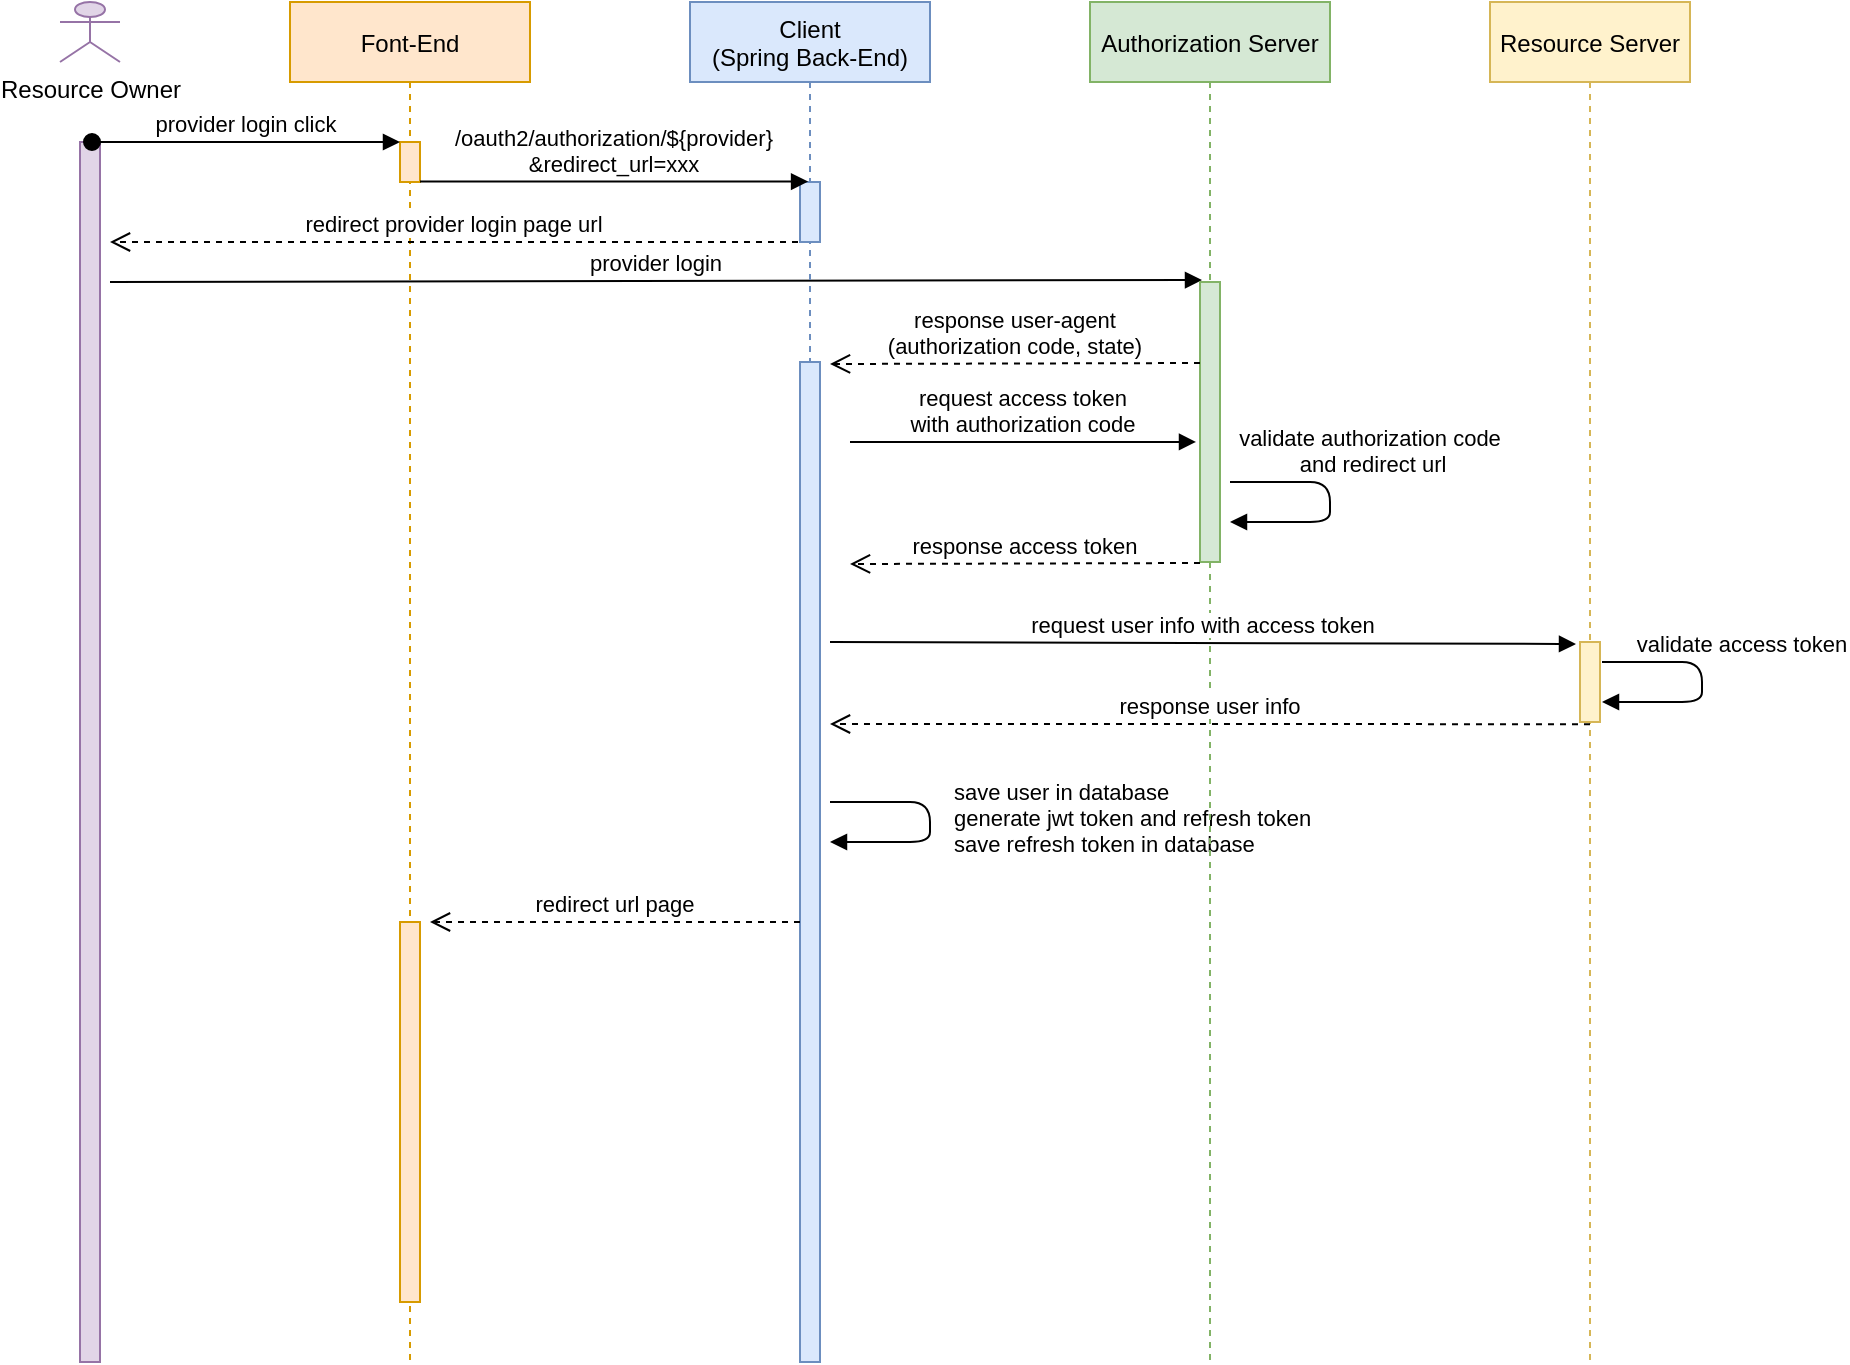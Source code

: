 <mxfile version="15.6.2" type="github">
  <diagram id="kgpKYQtTHZ0yAKxKKP6v" name="Page-1">
    <mxGraphModel dx="1422" dy="762" grid="1" gridSize="10" guides="1" tooltips="1" connect="1" arrows="1" fold="1" page="1" pageScale="1" pageWidth="2339" pageHeight="3300" math="0" shadow="0">
      <root>
        <mxCell id="0" />
        <mxCell id="1" parent="0" />
        <mxCell id="3nuBFxr9cyL0pnOWT2aG-1" value="Font-End" style="shape=umlLifeline;perimeter=lifelinePerimeter;container=1;collapsible=0;recursiveResize=0;rounded=0;shadow=0;strokeWidth=1;fillColor=#ffe6cc;strokeColor=#d79b00;" parent="1" vertex="1">
          <mxGeometry x="240" y="80" width="120" height="680" as="geometry" />
        </mxCell>
        <mxCell id="3nuBFxr9cyL0pnOWT2aG-2" value="" style="points=[];perimeter=orthogonalPerimeter;rounded=0;shadow=0;strokeWidth=1;fillColor=#ffe6cc;strokeColor=#d79b00;" parent="3nuBFxr9cyL0pnOWT2aG-1" vertex="1">
          <mxGeometry x="55" y="70" width="10" height="20" as="geometry" />
        </mxCell>
        <mxCell id="3oJljwZ6atIPU8ikdvkY-13" value="provider login" style="verticalAlign=bottom;endArrow=block;shadow=0;strokeWidth=1;entryX=0.1;entryY=-0.007;entryDx=0;entryDy=0;entryPerimeter=0;" parent="3nuBFxr9cyL0pnOWT2aG-1" target="3oJljwZ6atIPU8ikdvkY-14" edge="1">
          <mxGeometry relative="1" as="geometry">
            <mxPoint x="-90" y="140.0" as="sourcePoint" />
            <mxPoint x="450" y="140" as="targetPoint" />
          </mxGeometry>
        </mxCell>
        <mxCell id="3oJljwZ6atIPU8ikdvkY-26" value="" style="points=[];perimeter=orthogonalPerimeter;rounded=0;shadow=0;strokeWidth=1;fillColor=#ffe6cc;strokeColor=#d79b00;" parent="3nuBFxr9cyL0pnOWT2aG-1" vertex="1">
          <mxGeometry x="55" y="460" width="10" height="190" as="geometry" />
        </mxCell>
        <mxCell id="3nuBFxr9cyL0pnOWT2aG-7" value="redirect provider login page url" style="verticalAlign=bottom;endArrow=open;dashed=1;endSize=8;shadow=0;strokeWidth=1;exitX=-0.1;exitY=0.5;exitDx=0;exitDy=0;exitPerimeter=0;" parent="3nuBFxr9cyL0pnOWT2aG-1" edge="1">
          <mxGeometry relative="1" as="geometry">
            <mxPoint x="-90" y="120" as="targetPoint" />
            <mxPoint x="254" y="120" as="sourcePoint" />
          </mxGeometry>
        </mxCell>
        <mxCell id="3nuBFxr9cyL0pnOWT2aG-5" value="Client&#xa;(Spring Back-End)" style="shape=umlLifeline;perimeter=lifelinePerimeter;container=1;collapsible=0;recursiveResize=0;rounded=0;shadow=0;strokeWidth=1;fillColor=#dae8fc;strokeColor=#6c8ebf;" parent="1" vertex="1">
          <mxGeometry x="440" y="80" width="120" height="680" as="geometry" />
        </mxCell>
        <mxCell id="3nuBFxr9cyL0pnOWT2aG-6" value="" style="points=[];perimeter=orthogonalPerimeter;rounded=0;shadow=0;strokeWidth=1;fillColor=#dae8fc;strokeColor=#6c8ebf;" parent="3nuBFxr9cyL0pnOWT2aG-5" vertex="1">
          <mxGeometry x="55" y="90" width="10" height="30" as="geometry" />
        </mxCell>
        <mxCell id="3oJljwZ6atIPU8ikdvkY-15" value="" style="points=[];perimeter=orthogonalPerimeter;rounded=0;shadow=0;strokeWidth=1;fillColor=#dae8fc;strokeColor=#6c8ebf;" parent="3nuBFxr9cyL0pnOWT2aG-5" vertex="1">
          <mxGeometry x="55" y="180" width="10" height="500" as="geometry" />
        </mxCell>
        <mxCell id="3oJljwZ6atIPU8ikdvkY-32" value="save user in database&#xa;generate jwt token and refresh token&#xa;save refresh token in database" style="verticalAlign=bottom;endArrow=block;shadow=0;strokeWidth=1;align=left;" parent="3nuBFxr9cyL0pnOWT2aG-5" edge="1">
          <mxGeometry x="0.167" y="14" relative="1" as="geometry">
            <mxPoint x="70" y="400" as="sourcePoint" />
            <mxPoint x="70" y="420" as="targetPoint" />
            <Array as="points">
              <mxPoint x="120" y="400" />
              <mxPoint x="120" y="420" />
            </Array>
            <mxPoint x="10" y="-4" as="offset" />
          </mxGeometry>
        </mxCell>
        <mxCell id="3nuBFxr9cyL0pnOWT2aG-8" value="/oauth2/authorization/${provider}&#xa;&amp;redirect_url=xxx" style="verticalAlign=bottom;endArrow=block;shadow=0;strokeWidth=1;entryX=0.492;entryY=0.132;entryDx=0;entryDy=0;entryPerimeter=0;" parent="1" source="3nuBFxr9cyL0pnOWT2aG-2" target="3nuBFxr9cyL0pnOWT2aG-5" edge="1">
          <mxGeometry relative="1" as="geometry">
            <mxPoint x="460" y="160" as="sourcePoint" />
            <mxPoint x="410" y="170" as="targetPoint" />
          </mxGeometry>
        </mxCell>
        <mxCell id="3oJljwZ6atIPU8ikdvkY-1" value="Authorization Server" style="shape=umlLifeline;perimeter=lifelinePerimeter;container=1;collapsible=0;recursiveResize=0;rounded=0;shadow=0;strokeWidth=1;fillColor=#d5e8d4;strokeColor=#82b366;" parent="1" vertex="1">
          <mxGeometry x="640" y="80" width="120" height="680" as="geometry" />
        </mxCell>
        <mxCell id="3oJljwZ6atIPU8ikdvkY-14" value="" style="points=[];perimeter=orthogonalPerimeter;rounded=0;shadow=0;strokeWidth=1;fillColor=#d5e8d4;strokeColor=#82b366;" parent="3oJljwZ6atIPU8ikdvkY-1" vertex="1">
          <mxGeometry x="55" y="140" width="10" height="140" as="geometry" />
        </mxCell>
        <mxCell id="3oJljwZ6atIPU8ikdvkY-18" value="response access token" style="verticalAlign=bottom;endArrow=open;dashed=1;endSize=8;shadow=0;strokeWidth=1;" parent="3oJljwZ6atIPU8ikdvkY-1" edge="1">
          <mxGeometry relative="1" as="geometry">
            <mxPoint x="-120" y="281" as="targetPoint" />
            <mxPoint x="55" y="280.5" as="sourcePoint" />
          </mxGeometry>
        </mxCell>
        <mxCell id="3oJljwZ6atIPU8ikdvkY-22" value="validate authorization code&#xa; and redirect url" style="verticalAlign=bottom;endArrow=block;shadow=0;strokeWidth=1;" parent="3oJljwZ6atIPU8ikdvkY-1" edge="1">
          <mxGeometry x="-0.167" y="20" relative="1" as="geometry">
            <mxPoint x="70" y="240" as="sourcePoint" />
            <mxPoint x="70" y="260" as="targetPoint" />
            <Array as="points">
              <mxPoint x="120" y="240" />
              <mxPoint x="120" y="260" />
            </Array>
            <mxPoint as="offset" />
          </mxGeometry>
        </mxCell>
        <mxCell id="3oJljwZ6atIPU8ikdvkY-3" value="Resource Server" style="shape=umlLifeline;perimeter=lifelinePerimeter;container=1;collapsible=0;recursiveResize=0;rounded=0;shadow=0;strokeWidth=1;fillColor=#fff2cc;strokeColor=#d6b656;" parent="1" vertex="1">
          <mxGeometry x="840" y="80" width="100" height="680" as="geometry" />
        </mxCell>
        <mxCell id="3oJljwZ6atIPU8ikdvkY-4" value="" style="points=[];perimeter=orthogonalPerimeter;rounded=0;shadow=0;strokeWidth=1;fillColor=#fff2cc;strokeColor=#d6b656;" parent="3oJljwZ6atIPU8ikdvkY-3" vertex="1">
          <mxGeometry x="45" y="320" width="10" height="40" as="geometry" />
        </mxCell>
        <mxCell id="3oJljwZ6atIPU8ikdvkY-24" value="validate access token" style="verticalAlign=bottom;endArrow=block;shadow=0;strokeWidth=1;" parent="3oJljwZ6atIPU8ikdvkY-3" edge="1">
          <mxGeometry x="-0.167" y="20" relative="1" as="geometry">
            <mxPoint x="56" y="330" as="sourcePoint" />
            <mxPoint x="56" y="350" as="targetPoint" />
            <Array as="points">
              <mxPoint x="106" y="330" />
              <mxPoint x="106" y="350" />
            </Array>
            <mxPoint as="offset" />
          </mxGeometry>
        </mxCell>
        <mxCell id="3oJljwZ6atIPU8ikdvkY-6" value="Resource Owner" style="shape=umlActor;verticalLabelPosition=bottom;verticalAlign=top;html=1;fillColor=#e1d5e7;strokeColor=#9673a6;" parent="1" vertex="1">
          <mxGeometry x="125" y="80" width="30" height="30" as="geometry" />
        </mxCell>
        <mxCell id="3oJljwZ6atIPU8ikdvkY-7" value="" style="points=[];perimeter=orthogonalPerimeter;rounded=0;shadow=0;strokeWidth=1;fillColor=#e1d5e7;strokeColor=#9673a6;" parent="1" vertex="1">
          <mxGeometry x="135" y="150" width="10" height="610" as="geometry" />
        </mxCell>
        <mxCell id="3nuBFxr9cyL0pnOWT2aG-3" value="provider login click" style="verticalAlign=bottom;startArrow=oval;endArrow=block;startSize=8;shadow=0;strokeWidth=1;exitX=0.6;exitY=0;exitDx=0;exitDy=0;exitPerimeter=0;" parent="1" source="3oJljwZ6atIPU8ikdvkY-7" target="3nuBFxr9cyL0pnOWT2aG-2" edge="1">
          <mxGeometry relative="1" as="geometry">
            <mxPoint x="150" y="150" as="sourcePoint" />
          </mxGeometry>
        </mxCell>
        <mxCell id="3oJljwZ6atIPU8ikdvkY-17" value="request access token &#xa;with authorization code" style="verticalAlign=bottom;endArrow=block;shadow=0;strokeWidth=1;entryX=-0.2;entryY=0.571;entryDx=0;entryDy=0;entryPerimeter=0;" parent="1" target="3oJljwZ6atIPU8ikdvkY-14" edge="1">
          <mxGeometry relative="1" as="geometry">
            <mxPoint x="520" y="300" as="sourcePoint" />
            <mxPoint x="690" y="300" as="targetPoint" />
          </mxGeometry>
        </mxCell>
        <mxCell id="3oJljwZ6atIPU8ikdvkY-16" value="response user-agent&#xa;(authorization code, state)" style="verticalAlign=bottom;endArrow=open;dashed=1;endSize=8;shadow=0;strokeWidth=1;" parent="1" edge="1">
          <mxGeometry relative="1" as="geometry">
            <mxPoint x="510" y="261" as="targetPoint" />
            <mxPoint x="695" y="260.5" as="sourcePoint" />
          </mxGeometry>
        </mxCell>
        <mxCell id="3oJljwZ6atIPU8ikdvkY-23" value="request user info with access token" style="verticalAlign=bottom;endArrow=block;shadow=0;strokeWidth=1;entryX=-0.2;entryY=0.025;entryDx=0;entryDy=0;entryPerimeter=0;" parent="1" target="3oJljwZ6atIPU8ikdvkY-4" edge="1">
          <mxGeometry relative="1" as="geometry">
            <mxPoint x="510" y="400" as="sourcePoint" />
            <mxPoint x="880" y="400" as="targetPoint" />
          </mxGeometry>
        </mxCell>
        <mxCell id="3oJljwZ6atIPU8ikdvkY-25" value="response user info" style="verticalAlign=bottom;endArrow=open;dashed=1;endSize=8;shadow=0;strokeWidth=1;exitX=0.5;exitY=0.531;exitDx=0;exitDy=0;exitPerimeter=0;" parent="1" source="3oJljwZ6atIPU8ikdvkY-3" edge="1">
          <mxGeometry relative="1" as="geometry">
            <mxPoint x="510" y="441" as="targetPoint" />
            <mxPoint x="875" y="440.5" as="sourcePoint" />
          </mxGeometry>
        </mxCell>
        <mxCell id="3oJljwZ6atIPU8ikdvkY-34" value="redirect url page" style="verticalAlign=bottom;endArrow=open;dashed=1;endSize=8;shadow=0;strokeWidth=1;exitX=-0.1;exitY=0.5;exitDx=0;exitDy=0;exitPerimeter=0;" parent="1" edge="1">
          <mxGeometry relative="1" as="geometry">
            <mxPoint x="310" y="540" as="targetPoint" />
            <mxPoint x="495" y="540" as="sourcePoint" />
          </mxGeometry>
        </mxCell>
      </root>
    </mxGraphModel>
  </diagram>
</mxfile>
